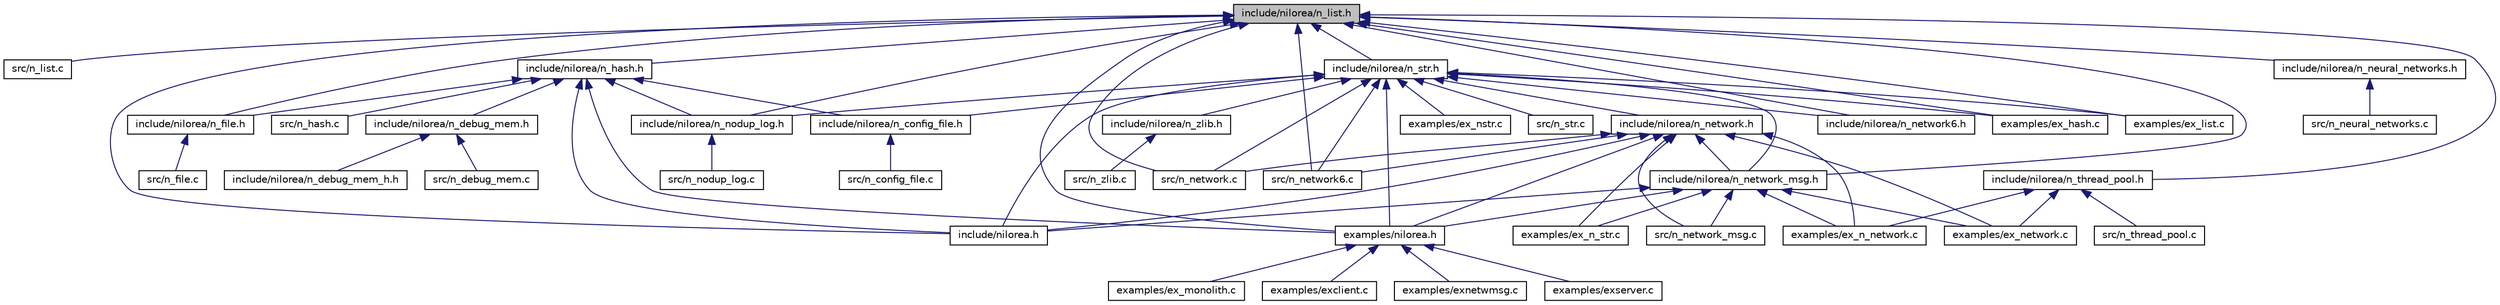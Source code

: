 digraph G
{
  edge [fontname="Helvetica",fontsize="10",labelfontname="Helvetica",labelfontsize="10"];
  node [fontname="Helvetica",fontsize="10",shape=record];
  Node1 [label="include/nilorea/n_list.h",height=0.2,width=0.4,color="black", fillcolor="grey75", style="filled" fontcolor="black"];
  Node1 -> Node2 [dir=back,color="midnightblue",fontsize="10",style="solid",fontname="Helvetica"];
  Node2 [label="src/n_list.c",height=0.2,width=0.4,color="black", fillcolor="white", style="filled",URL="$n__list_8c.html"];
  Node1 -> Node3 [dir=back,color="midnightblue",fontsize="10",style="solid",fontname="Helvetica"];
  Node3 [label="src/n_network.c",height=0.2,width=0.4,color="black", fillcolor="white", style="filled",URL="$n__network_8c.html"];
  Node1 -> Node4 [dir=back,color="midnightblue",fontsize="10",style="solid",fontname="Helvetica"];
  Node4 [label="src/n_network6.c",height=0.2,width=0.4,color="black", fillcolor="white", style="filled",URL="$n__network6_8c_source.html"];
  Node1 -> Node5 [dir=back,color="midnightblue",fontsize="10",style="solid",fontname="Helvetica"];
  Node5 [label="include/nilorea/n_hash.h",height=0.2,width=0.4,color="black", fillcolor="white", style="filled",URL="$n__hash_8h.html"];
  Node5 -> Node6 [dir=back,color="midnightblue",fontsize="10",style="solid",fontname="Helvetica"];
  Node6 [label="src/n_hash.c",height=0.2,width=0.4,color="black", fillcolor="white", style="filled",URL="$n__hash_8c.html"];
  Node5 -> Node7 [dir=back,color="midnightblue",fontsize="10",style="solid",fontname="Helvetica"];
  Node7 [label="include/nilorea/n_config_file.h",height=0.2,width=0.4,color="black", fillcolor="white", style="filled",URL="$n__config__file_8h_source.html"];
  Node7 -> Node8 [dir=back,color="midnightblue",fontsize="10",style="solid",fontname="Helvetica"];
  Node8 [label="src/n_config_file.c",height=0.2,width=0.4,color="black", fillcolor="white", style="filled",URL="$n__config__file_8c_source.html"];
  Node5 -> Node9 [dir=back,color="midnightblue",fontsize="10",style="solid",fontname="Helvetica"];
  Node9 [label="include/nilorea/n_debug_mem.h",height=0.2,width=0.4,color="black", fillcolor="white", style="filled",URL="$n__debug__mem_8h.html"];
  Node9 -> Node10 [dir=back,color="midnightblue",fontsize="10",style="solid",fontname="Helvetica"];
  Node10 [label="src/n_debug_mem.c",height=0.2,width=0.4,color="black", fillcolor="white", style="filled",URL="$n__debug__mem_8c.html"];
  Node9 -> Node11 [dir=back,color="midnightblue",fontsize="10",style="solid",fontname="Helvetica"];
  Node11 [label="include/nilorea/n_debug_mem_h.h",height=0.2,width=0.4,color="black", fillcolor="white", style="filled",URL="$n__debug__mem__h_8h.html"];
  Node5 -> Node12 [dir=back,color="midnightblue",fontsize="10",style="solid",fontname="Helvetica"];
  Node12 [label="include/nilorea/n_file.h",height=0.2,width=0.4,color="black", fillcolor="white", style="filled",URL="$n__file_8h.html"];
  Node12 -> Node13 [dir=back,color="midnightblue",fontsize="10",style="solid",fontname="Helvetica"];
  Node13 [label="src/n_file.c",height=0.2,width=0.4,color="black", fillcolor="white", style="filled",URL="$n__file_8c.html"];
  Node5 -> Node14 [dir=back,color="midnightblue",fontsize="10",style="solid",fontname="Helvetica"];
  Node14 [label="include/nilorea/n_nodup_log.h",height=0.2,width=0.4,color="black", fillcolor="white", style="filled",URL="$n__nodup__log_8h_source.html"];
  Node14 -> Node15 [dir=back,color="midnightblue",fontsize="10",style="solid",fontname="Helvetica"];
  Node15 [label="src/n_nodup_log.c",height=0.2,width=0.4,color="black", fillcolor="white", style="filled",URL="$n__nodup__log_8c_source.html"];
  Node5 -> Node16 [dir=back,color="midnightblue",fontsize="10",style="solid",fontname="Helvetica"];
  Node16 [label="include/nilorea.h",height=0.2,width=0.4,color="black", fillcolor="white", style="filled",URL="$include_2nilorea_8h_source.html"];
  Node5 -> Node17 [dir=back,color="midnightblue",fontsize="10",style="solid",fontname="Helvetica"];
  Node17 [label="examples/nilorea.h",height=0.2,width=0.4,color="black", fillcolor="white", style="filled",URL="$examples_2nilorea_8h_source.html"];
  Node17 -> Node18 [dir=back,color="midnightblue",fontsize="10",style="solid",fontname="Helvetica"];
  Node18 [label="examples/ex_monolith.c",height=0.2,width=0.4,color="black", fillcolor="white", style="filled",URL="$ex__monolith_8c_source.html"];
  Node17 -> Node19 [dir=back,color="midnightblue",fontsize="10",style="solid",fontname="Helvetica"];
  Node19 [label="examples/exclient.c",height=0.2,width=0.4,color="black", fillcolor="white", style="filled",URL="$exclient_8c.html"];
  Node17 -> Node20 [dir=back,color="midnightblue",fontsize="10",style="solid",fontname="Helvetica"];
  Node20 [label="examples/exnetwmsg.c",height=0.2,width=0.4,color="black", fillcolor="white", style="filled",URL="$exnetwmsg_8c_source.html"];
  Node17 -> Node21 [dir=back,color="midnightblue",fontsize="10",style="solid",fontname="Helvetica"];
  Node21 [label="examples/exserver.c",height=0.2,width=0.4,color="black", fillcolor="white", style="filled",URL="$exserver_8c.html"];
  Node1 -> Node12 [dir=back,color="midnightblue",fontsize="10",style="solid",fontname="Helvetica"];
  Node1 -> Node22 [dir=back,color="midnightblue",fontsize="10",style="solid",fontname="Helvetica"];
  Node22 [label="include/nilorea/n_str.h",height=0.2,width=0.4,color="black", fillcolor="white", style="filled",URL="$n__str_8h.html"];
  Node22 -> Node3 [dir=back,color="midnightblue",fontsize="10",style="solid",fontname="Helvetica"];
  Node22 -> Node4 [dir=back,color="midnightblue",fontsize="10",style="solid",fontname="Helvetica"];
  Node22 -> Node23 [dir=back,color="midnightblue",fontsize="10",style="solid",fontname="Helvetica"];
  Node23 [label="src/n_str.c",height=0.2,width=0.4,color="black", fillcolor="white", style="filled",URL="$n__str_8c.html"];
  Node22 -> Node7 [dir=back,color="midnightblue",fontsize="10",style="solid",fontname="Helvetica"];
  Node22 -> Node24 [dir=back,color="midnightblue",fontsize="10",style="solid",fontname="Helvetica"];
  Node24 [label="include/nilorea/n_network.h",height=0.2,width=0.4,color="black", fillcolor="white", style="filled",URL="$n__network_8h.html"];
  Node24 -> Node3 [dir=back,color="midnightblue",fontsize="10",style="solid",fontname="Helvetica"];
  Node24 -> Node4 [dir=back,color="midnightblue",fontsize="10",style="solid",fontname="Helvetica"];
  Node24 -> Node25 [dir=back,color="midnightblue",fontsize="10",style="solid",fontname="Helvetica"];
  Node25 [label="src/n_network_msg.c",height=0.2,width=0.4,color="black", fillcolor="white", style="filled",URL="$n__network__msg_8c.html"];
  Node24 -> Node26 [dir=back,color="midnightblue",fontsize="10",style="solid",fontname="Helvetica"];
  Node26 [label="include/nilorea/n_network_msg.h",height=0.2,width=0.4,color="black", fillcolor="white", style="filled",URL="$n__network__msg_8h.html"];
  Node26 -> Node25 [dir=back,color="midnightblue",fontsize="10",style="solid",fontname="Helvetica"];
  Node26 -> Node16 [dir=back,color="midnightblue",fontsize="10",style="solid",fontname="Helvetica"];
  Node26 -> Node17 [dir=back,color="midnightblue",fontsize="10",style="solid",fontname="Helvetica"];
  Node26 -> Node27 [dir=back,color="midnightblue",fontsize="10",style="solid",fontname="Helvetica"];
  Node27 [label="examples/ex_n_network.c",height=0.2,width=0.4,color="black", fillcolor="white", style="filled",URL="$ex__n__network_8c.html"];
  Node26 -> Node28 [dir=back,color="midnightblue",fontsize="10",style="solid",fontname="Helvetica"];
  Node28 [label="examples/ex_n_str.c",height=0.2,width=0.4,color="black", fillcolor="white", style="filled",URL="$ex__n__str_8c.html"];
  Node26 -> Node29 [dir=back,color="midnightblue",fontsize="10",style="solid",fontname="Helvetica"];
  Node29 [label="examples/ex_network.c",height=0.2,width=0.4,color="black", fillcolor="white", style="filled",URL="$ex__network_8c_source.html"];
  Node24 -> Node16 [dir=back,color="midnightblue",fontsize="10",style="solid",fontname="Helvetica"];
  Node24 -> Node17 [dir=back,color="midnightblue",fontsize="10",style="solid",fontname="Helvetica"];
  Node24 -> Node27 [dir=back,color="midnightblue",fontsize="10",style="solid",fontname="Helvetica"];
  Node24 -> Node28 [dir=back,color="midnightblue",fontsize="10",style="solid",fontname="Helvetica"];
  Node24 -> Node29 [dir=back,color="midnightblue",fontsize="10",style="solid",fontname="Helvetica"];
  Node22 -> Node30 [dir=back,color="midnightblue",fontsize="10",style="solid",fontname="Helvetica"];
  Node30 [label="include/nilorea/n_network6.h",height=0.2,width=0.4,color="black", fillcolor="white", style="filled",URL="$n__network6_8h_source.html"];
  Node22 -> Node26 [dir=back,color="midnightblue",fontsize="10",style="solid",fontname="Helvetica"];
  Node22 -> Node14 [dir=back,color="midnightblue",fontsize="10",style="solid",fontname="Helvetica"];
  Node22 -> Node31 [dir=back,color="midnightblue",fontsize="10",style="solid",fontname="Helvetica"];
  Node31 [label="include/nilorea/n_zlib.h",height=0.2,width=0.4,color="black", fillcolor="white", style="filled",URL="$n__zlib_8h.html"];
  Node31 -> Node32 [dir=back,color="midnightblue",fontsize="10",style="solid",fontname="Helvetica"];
  Node32 [label="src/n_zlib.c",height=0.2,width=0.4,color="black", fillcolor="white", style="filled",URL="$n__zlib_8c.html"];
  Node22 -> Node16 [dir=back,color="midnightblue",fontsize="10",style="solid",fontname="Helvetica"];
  Node22 -> Node33 [dir=back,color="midnightblue",fontsize="10",style="solid",fontname="Helvetica"];
  Node33 [label="examples/ex_hash.c",height=0.2,width=0.4,color="black", fillcolor="white", style="filled",URL="$ex__hash_8c_source.html"];
  Node22 -> Node34 [dir=back,color="midnightblue",fontsize="10",style="solid",fontname="Helvetica"];
  Node34 [label="examples/ex_list.c",height=0.2,width=0.4,color="black", fillcolor="white", style="filled",URL="$ex__list_8c_source.html"];
  Node22 -> Node17 [dir=back,color="midnightblue",fontsize="10",style="solid",fontname="Helvetica"];
  Node22 -> Node35 [dir=back,color="midnightblue",fontsize="10",style="solid",fontname="Helvetica"];
  Node35 [label="examples/ex_nstr.c",height=0.2,width=0.4,color="black", fillcolor="white", style="filled",URL="$ex__nstr_8c_source.html"];
  Node1 -> Node30 [dir=back,color="midnightblue",fontsize="10",style="solid",fontname="Helvetica"];
  Node1 -> Node26 [dir=back,color="midnightblue",fontsize="10",style="solid",fontname="Helvetica"];
  Node1 -> Node36 [dir=back,color="midnightblue",fontsize="10",style="solid",fontname="Helvetica"];
  Node36 [label="include/nilorea/n_neural_networks.h",height=0.2,width=0.4,color="black", fillcolor="white", style="filled",URL="$n__neural__networks_8h.html"];
  Node36 -> Node37 [dir=back,color="midnightblue",fontsize="10",style="solid",fontname="Helvetica"];
  Node37 [label="src/n_neural_networks.c",height=0.2,width=0.4,color="black", fillcolor="white", style="filled",URL="$n__neural__networks_8c_source.html"];
  Node1 -> Node14 [dir=back,color="midnightblue",fontsize="10",style="solid",fontname="Helvetica"];
  Node1 -> Node38 [dir=back,color="midnightblue",fontsize="10",style="solid",fontname="Helvetica"];
  Node38 [label="include/nilorea/n_thread_pool.h",height=0.2,width=0.4,color="black", fillcolor="white", style="filled",URL="$n__thread__pool_8h.html"];
  Node38 -> Node39 [dir=back,color="midnightblue",fontsize="10",style="solid",fontname="Helvetica"];
  Node39 [label="src/n_thread_pool.c",height=0.2,width=0.4,color="black", fillcolor="white", style="filled",URL="$n__thread__pool_8c.html"];
  Node38 -> Node27 [dir=back,color="midnightblue",fontsize="10",style="solid",fontname="Helvetica"];
  Node38 -> Node29 [dir=back,color="midnightblue",fontsize="10",style="solid",fontname="Helvetica"];
  Node1 -> Node16 [dir=back,color="midnightblue",fontsize="10",style="solid",fontname="Helvetica"];
  Node1 -> Node33 [dir=back,color="midnightblue",fontsize="10",style="solid",fontname="Helvetica"];
  Node1 -> Node34 [dir=back,color="midnightblue",fontsize="10",style="solid",fontname="Helvetica"];
  Node1 -> Node17 [dir=back,color="midnightblue",fontsize="10",style="solid",fontname="Helvetica"];
}

